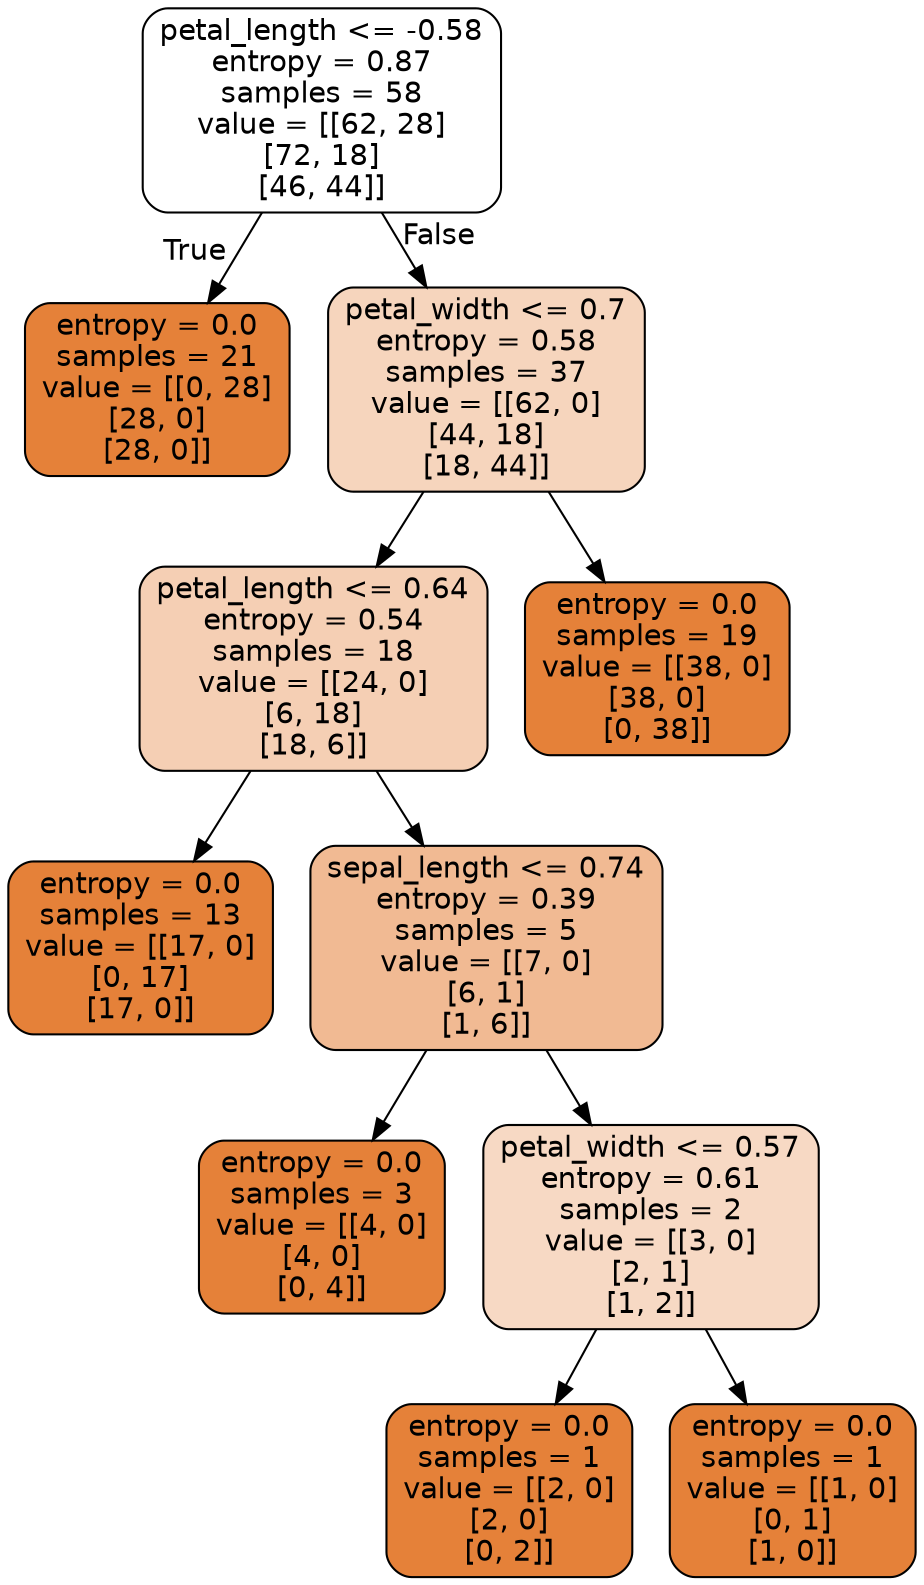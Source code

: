 digraph Tree {
node [shape=box, style="filled, rounded", color="black", fontname=helvetica] ;
edge [fontname=helvetica] ;
0 [label="petal_length <= -0.58\nentropy = 0.87\nsamples = 58\nvalue = [[62, 28]\n[72, 18]\n[46, 44]]", fillcolor="#ffffff"] ;
1 [label="entropy = 0.0\nsamples = 21\nvalue = [[0, 28]\n[28, 0]\n[28, 0]]", fillcolor="#e58139"] ;
0 -> 1 [labeldistance=2.5, labelangle=45, headlabel="True"] ;
2 [label="petal_width <= 0.7\nentropy = 0.58\nsamples = 37\nvalue = [[62, 0]\n[44, 18]\n[18, 44]]", fillcolor="#f6d5bd"] ;
0 -> 2 [labeldistance=2.5, labelangle=-45, headlabel="False"] ;
3 [label="petal_length <= 0.64\nentropy = 0.54\nsamples = 18\nvalue = [[24, 0]\n[6, 18]\n[18, 6]]", fillcolor="#f5cfb4"] ;
2 -> 3 ;
4 [label="entropy = 0.0\nsamples = 13\nvalue = [[17, 0]\n[0, 17]\n[17, 0]]", fillcolor="#e58139"] ;
3 -> 4 ;
5 [label="sepal_length <= 0.74\nentropy = 0.39\nsamples = 5\nvalue = [[7, 0]\n[6, 1]\n[1, 6]]", fillcolor="#f1ba93"] ;
3 -> 5 ;
6 [label="entropy = 0.0\nsamples = 3\nvalue = [[4, 0]\n[4, 0]\n[0, 4]]", fillcolor="#e58139"] ;
5 -> 6 ;
7 [label="petal_width <= 0.57\nentropy = 0.61\nsamples = 2\nvalue = [[3, 0]\n[2, 1]\n[1, 2]]", fillcolor="#f7d9c4"] ;
5 -> 7 ;
8 [label="entropy = 0.0\nsamples = 1\nvalue = [[2, 0]\n[2, 0]\n[0, 2]]", fillcolor="#e58139"] ;
7 -> 8 ;
9 [label="entropy = 0.0\nsamples = 1\nvalue = [[1, 0]\n[0, 1]\n[1, 0]]", fillcolor="#e58139"] ;
7 -> 9 ;
10 [label="entropy = 0.0\nsamples = 19\nvalue = [[38, 0]\n[38, 0]\n[0, 38]]", fillcolor="#e58139"] ;
2 -> 10 ;
}